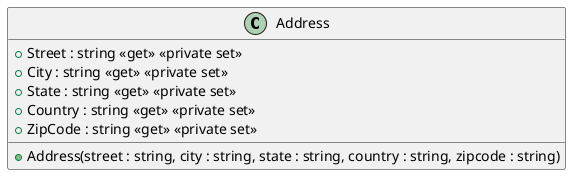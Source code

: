 @startuml Address
class Address  {
    + Street : string <<get>> <<private set>>
    + City : string <<get>> <<private set>>
    + State : string <<get>> <<private set>>
    + Country : string <<get>> <<private set>>
    + ZipCode : string <<get>> <<private set>>
    + Address(street : string, city : string, state : string, country : string, zipcode : string)
}
@enduml